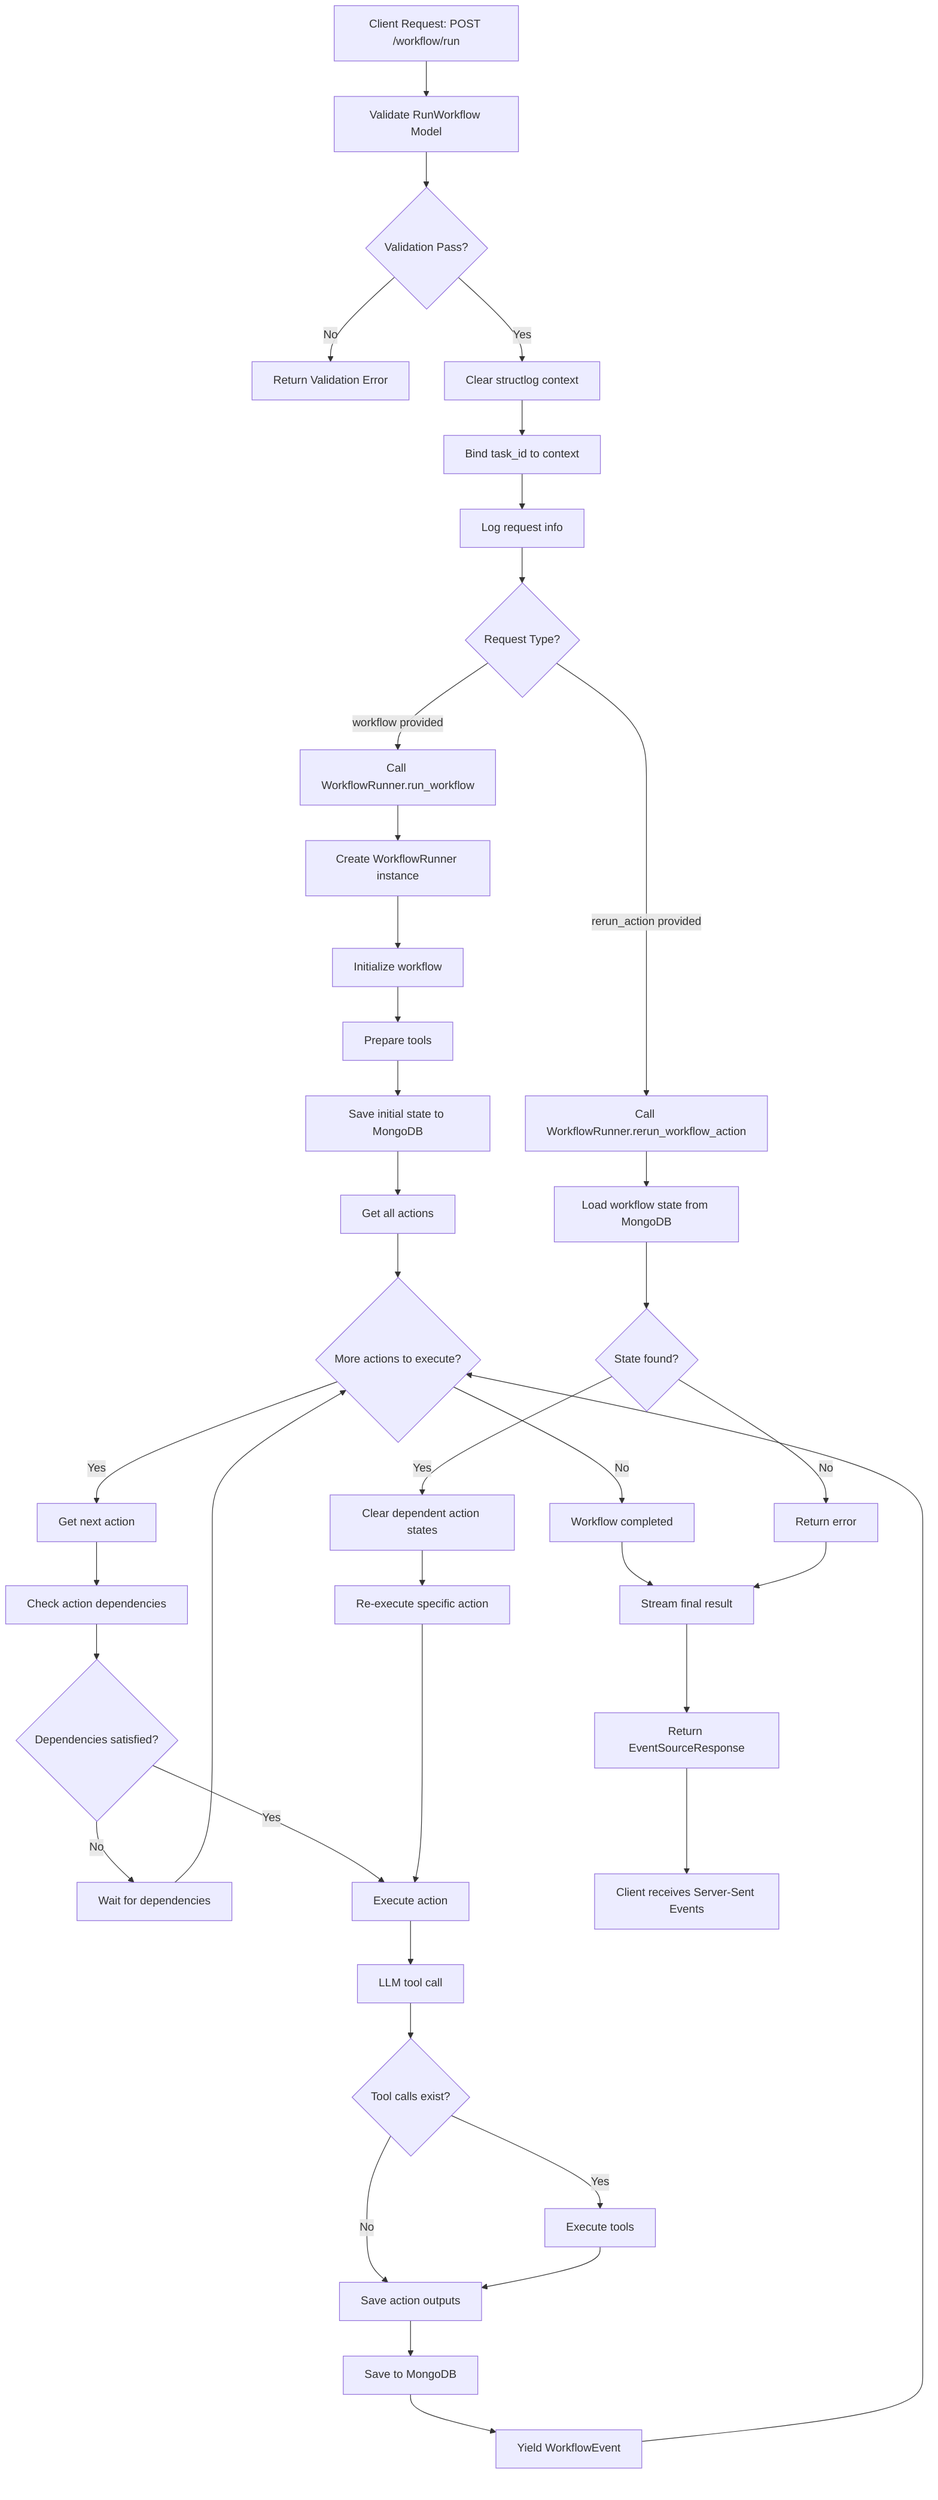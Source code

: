flowchart TD
    A[Client Request: POST /workflow/run] --> B[Validate RunWorkflow Model]
    B --> C{Validation Pass?}
    C -->|No| D[Return Validation Error]
    C -->|Yes| E[Clear structlog context]
    E --> F[Bind task_id to context]
    F --> G[Log request info]
    G --> H{Request Type?}
    
    H -->|workflow provided| I[Call WorkflowRunner.run_workflow]
    H -->|rerun_action provided| J[Call WorkflowRunner.rerun_workflow_action]
    
    I --> K[Create WorkflowRunner instance]
    K --> L[Initialize workflow]
    L --> M[Prepare tools]
    M --> N[Save initial state to MongoDB]
    N --> O[Get all actions]
    O --> P{More actions to execute?}
    P -->|Yes| Q[Get next action]
    P -->|No| R[Workflow completed]
    Q --> S[Check action dependencies]
    S --> T{Dependencies satisfied?}
    T -->|No| U[Wait for dependencies]
    T -->|Yes| V[Execute action]
    U --> P
    V --> W[LLM tool call]
    W --> X{Tool calls exist?}
    X -->|Yes| Y[Execute tools]
    X -->|No| Z[Save action outputs]
    Y --> Z
    Z --> AA[Save to MongoDB]
    AA --> BB[Yield WorkflowEvent]
    BB --> P
    
    J --> CC[Load workflow state from MongoDB]
    CC --> DD{State found?}
    DD -->|No| EE[Return error]
    DD -->|Yes| FF[Clear dependent action states]
    FF --> GG[Re-execute specific action]
    GG --> V
    
    R --> HH[Stream final result]
    EE --> HH
    HH --> II[Return EventSourceResponse]
    II --> JJ[Client receives Server-Sent Events]